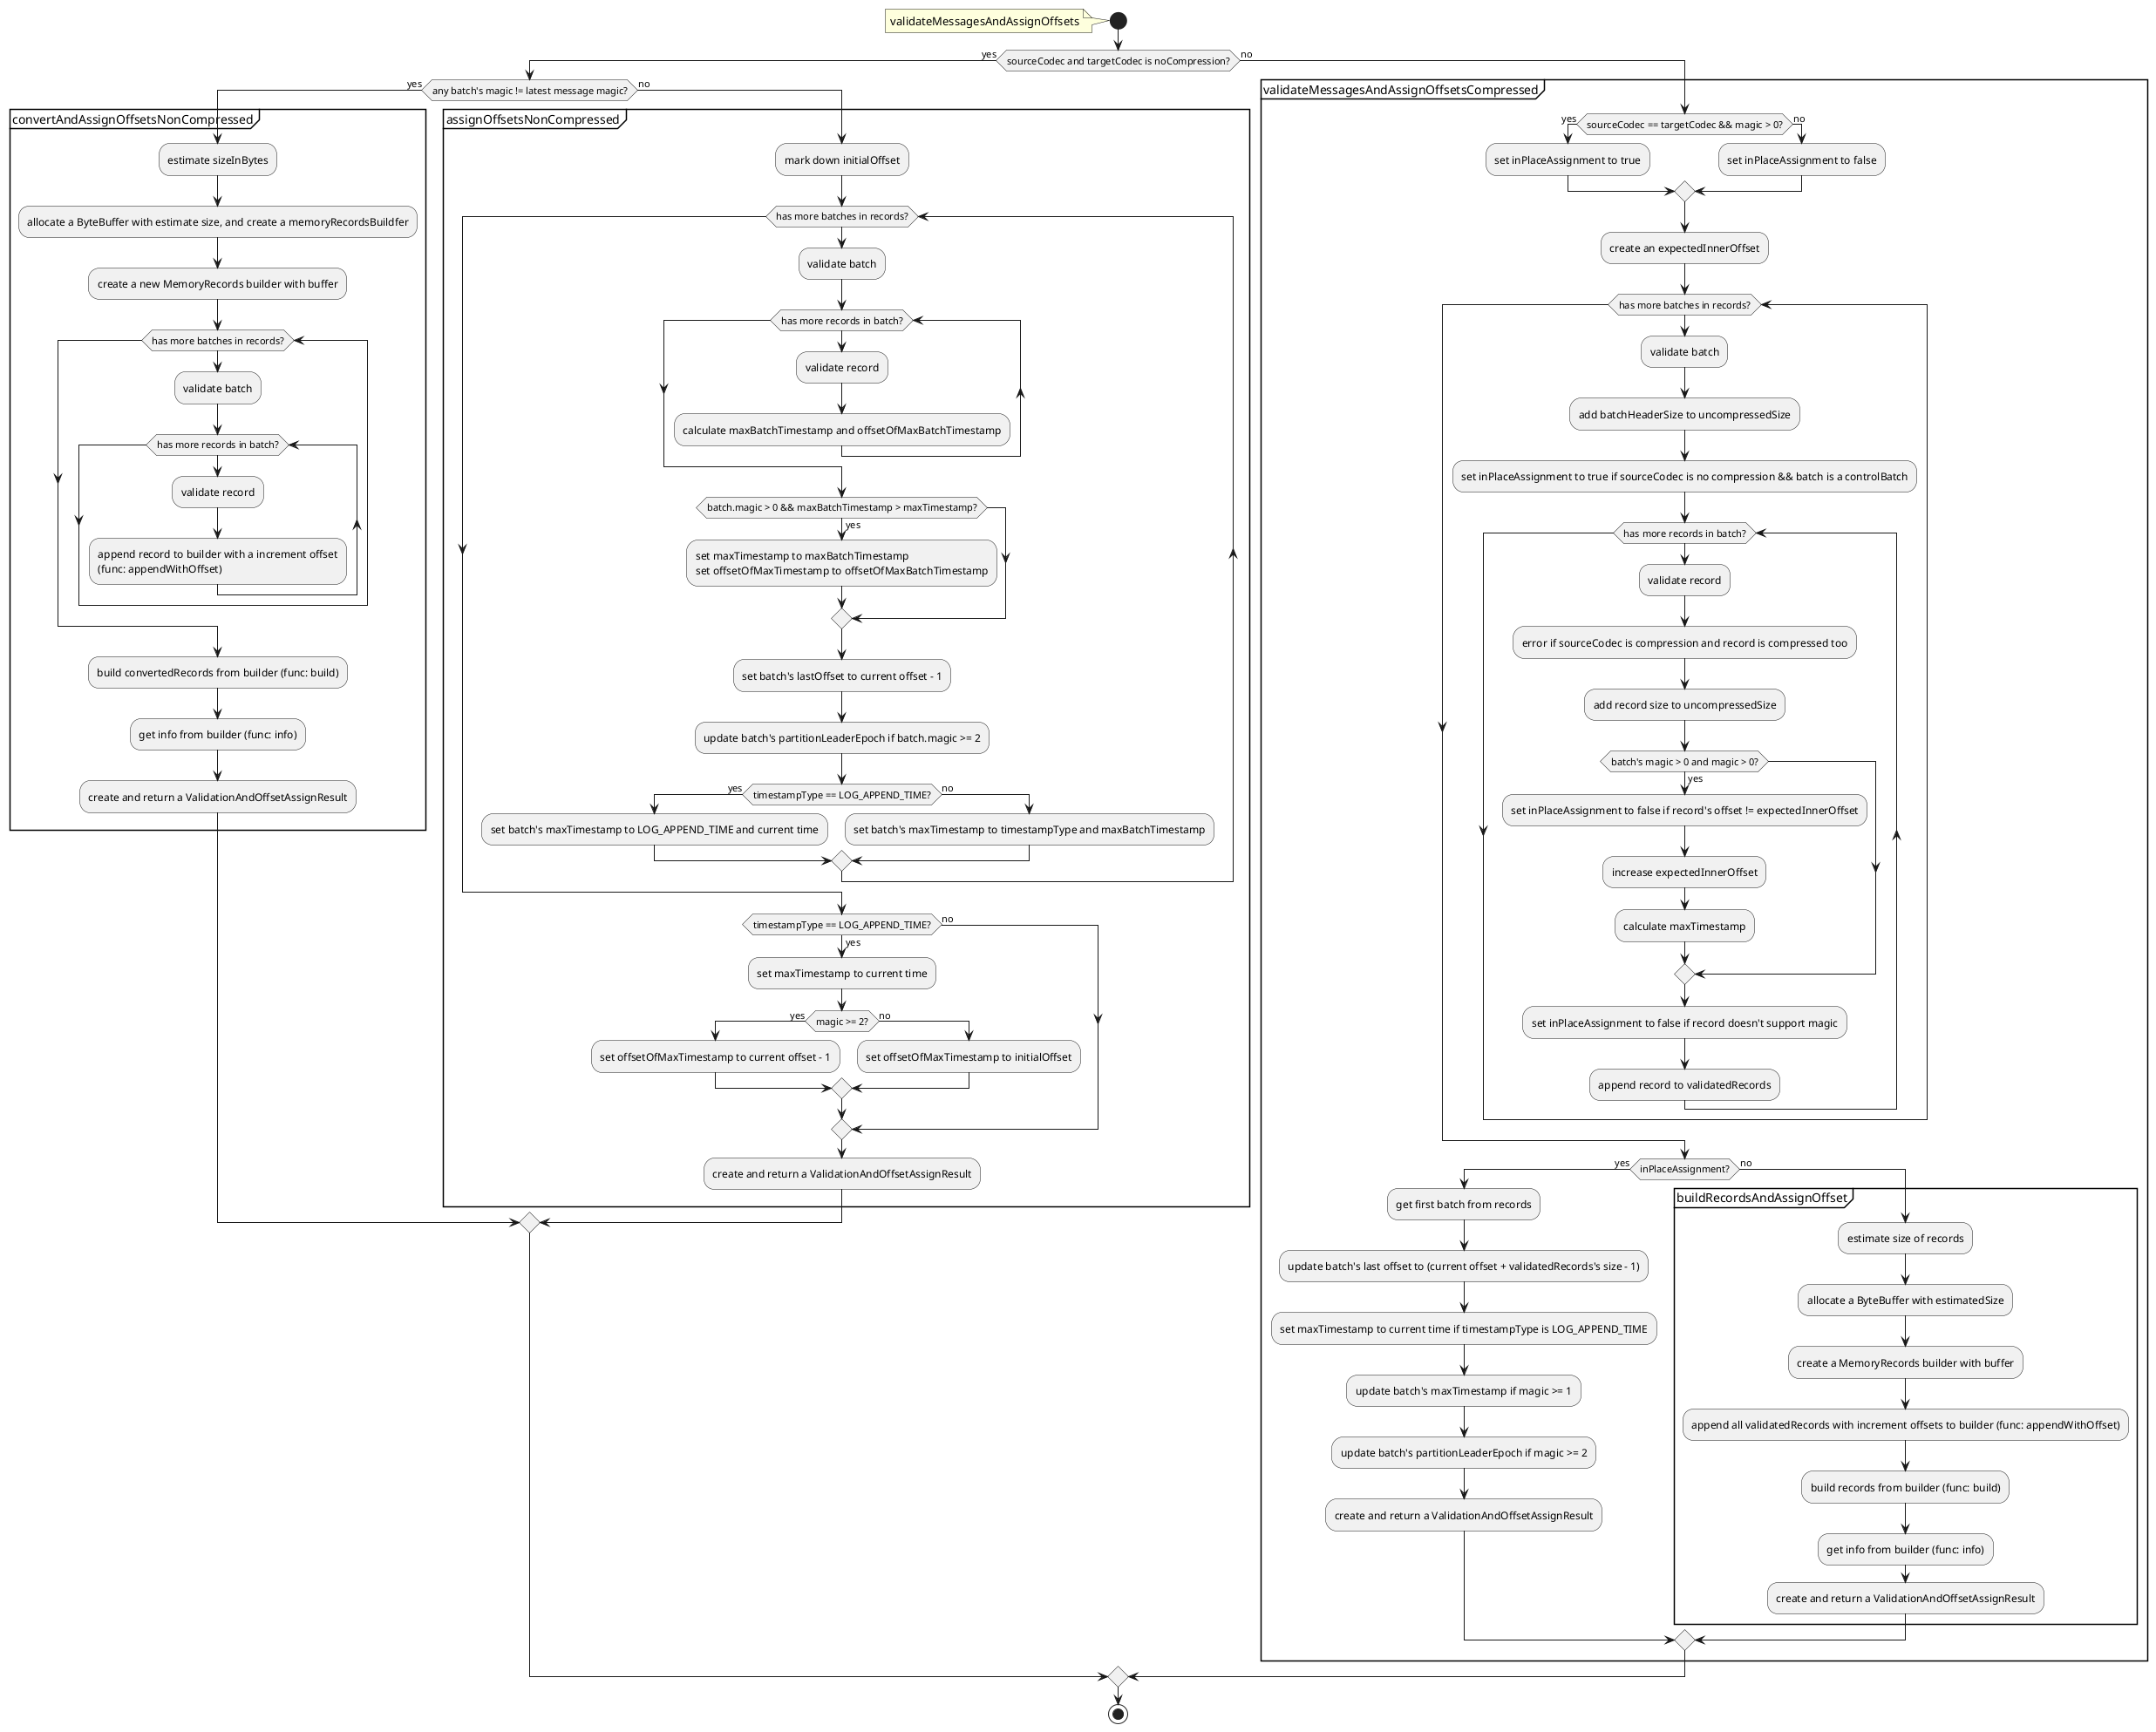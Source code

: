@startuml
start
note left: validateMessagesAndAssignOffsets
if (sourceCodec and targetCodec is noCompression?) then(yes)
	if (any batch's magic != latest message magic?) then(yes)
		partition convertAndAssignOffsetsNonCompressed {
			:estimate sizeInBytes;
			:allocate a ByteBuffer with estimate size, and create a memoryRecordsBuildfer;
			:create a new MemoryRecords builder with buffer;
			
			while (has more batches in records?)
				:validate batch;
				while (has more records in batch?)
					:validate record;	
					:append record to builder with a increment offset
					(func: appendWithOffset); 
				end while
			end while

			:build convertedRecords from builder (func: build);
			:get info from builder (func: info);
			:create and return a ValidationAndOffsetAssignResult;
		}
	else(no)
		partition assignOffsetsNonCompressed {
			:mark down initialOffset;
			while (has more batches in records?)
				:validate batch;
				while (has more records in batch?)
					:validate record;
					:calculate maxBatchTimestamp and offsetOfMaxBatchTimestamp;
				end while
				if (batch.magic > 0 && maxBatchTimestamp > maxTimestamp?) then(yes)
					:set maxTimestamp to maxBatchTimestamp
					set offsetOfMaxTimestamp to offsetOfMaxBatchTimestamp;
				endif
				:set batch's lastOffset to current offset - 1;
				:update batch's partitionLeaderEpoch if batch.magic >= 2;
				if (timestampType == LOG_APPEND_TIME?) then(yes)
					:set batch's maxTimestamp to LOG_APPEND_TIME and current time;
				else(no)
					:set batch's maxTimestamp to timestampType and maxBatchTimestamp;
				endif
			end while
			if (timestampType == LOG_APPEND_TIME?) then(yes)
				:set maxTimestamp to current time;
				if (magic >= 2?) then(yes)
					:set offsetOfMaxTimestamp to current offset - 1;
				else(no)
					:set offsetOfMaxTimestamp to initialOffset;
				endif
			else(no)
			endif
			:create and return a ValidationAndOffsetAssignResult;
		}
	endif
else(no)
	partition validateMessagesAndAssignOffsetsCompressed {
		if (sourceCodec == targetCodec && magic > 0?) then(yes)
			:set inPlaceAssignment to true;
		else(no)
			:set inPlaceAssignment to false;
		endif
		:create an expectedInnerOffset;
		while (has more batches in records?) 
			:validate batch;
			:add batchHeaderSize to uncompressedSize;
			:set inPlaceAssignment to true if sourceCodec is no compression && batch is a controlBatch;
			while (has more records in batch?)
				:validate record;
				:error if sourceCodec is compression and record is compressed too;
				:add record size to uncompressedSize;
				if (batch's magic > 0 and magic > 0?) then(yes)
					:set inPlaceAssignment to false if record's offset != expectedInnerOffset;
					:increase expectedInnerOffset;
					:calculate maxTimestamp;
				endif
				:set inPlaceAssignment to false if record doesn't support magic;
				:append record to validatedRecords;
			end while
		end while
		if (inPlaceAssignment?) then(yes)
			:get first batch from records;
			:update batch's last offset to (current offset + validatedRecords's size - 1);
			:set maxTimestamp to current time if timestampType is LOG_APPEND_TIME;
			:update batch's maxTimestamp if magic >= 1;
			:update batch's partitionLeaderEpoch if magic >= 2;
			:create and return a ValidationAndOffsetAssignResult;
		else(no)
			partition buildRecordsAndAssignOffset {
				:estimate size of records;
				:allocate a ByteBuffer with estimatedSize;
				:create a MemoryRecords builder with buffer;
				:append all validatedRecords with increment offsets to builder (func: appendWithOffset);
				:build records from builder (func: build);
				:get info from builder (func: info);
				:create and return a ValidationAndOffsetAssignResult;
			}
		endif
	}
endif
stop
@enduml
